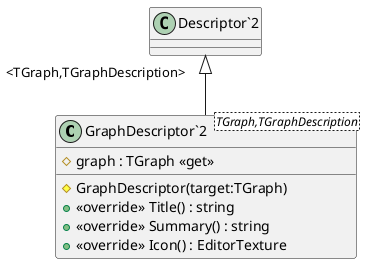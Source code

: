 @startuml
class "GraphDescriptor`2"<TGraph,TGraphDescription> {
    # GraphDescriptor(target:TGraph)
    # graph : TGraph <<get>>
    + <<override>> Title() : string
    + <<override>> Summary() : string
    + <<override>> Icon() : EditorTexture
}
"Descriptor`2" "<TGraph,TGraphDescription>" <|-- "GraphDescriptor`2"
@enduml
